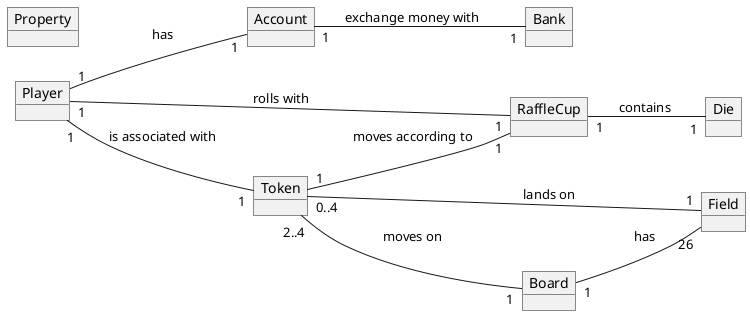 @startuml Domain_Model

left to right direction

object Account
object RaffleCup
object Die
object Bank
object Player
object Field
object Board
object Token
object Property

Player"1"--"1"Token: "is associated with"
Player"1"--"1"Account: "has"
Player"1" -- "1"RaffleCup: "rolls with"
RaffleCup"1"-- "1"Die: "contains"
Board "1"--"26" Field: "has"
Token "2..4"--"1" Board: "moves on"
Token"0..4" -- "1"Field: "lands on"
Account"1"--"1" Bank: "exchange money with"
Token"1" -- "1"RaffleCup: "moves according to"

@enduml